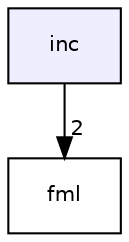 digraph "inc" {
  compound=true
  node [ fontsize="10", fontname="Helvetica"];
  edge [ labelfontsize="10", labelfontname="Helvetica"];
  dir_bfccd401955b95cf8c75461437045ac0 [shape=box, label="inc", style="filled", fillcolor="#eeeeff", pencolor="black", URL="dir_bfccd401955b95cf8c75461437045ac0.html"];
  dir_1e49b44d5a2294f906abe1aae3252cfa [shape=box label="fml" URL="dir_1e49b44d5a2294f906abe1aae3252cfa.html"];
  dir_bfccd401955b95cf8c75461437045ac0->dir_1e49b44d5a2294f906abe1aae3252cfa [headlabel="2", labeldistance=1.5 headhref="dir_000006_000007.html"];
}
